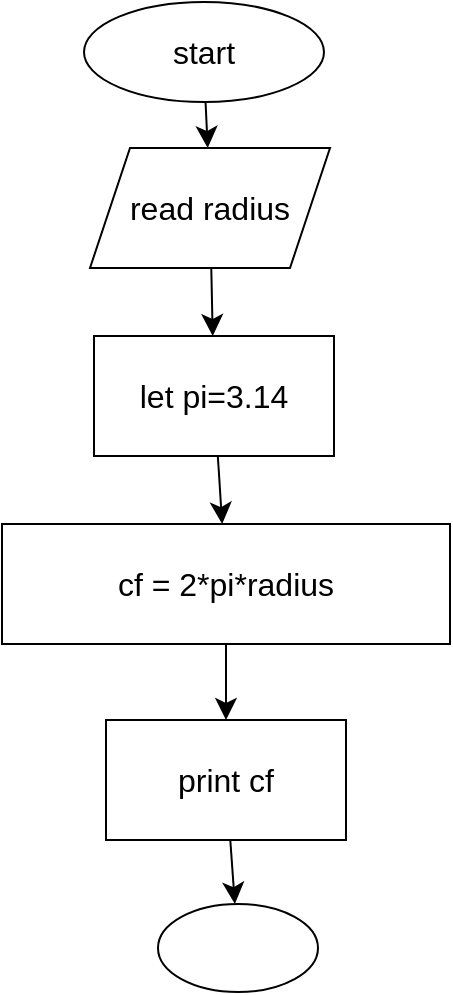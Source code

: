 <mxfile version="22.0.8" type="google">
  <diagram name="Page-1" id="47-gqoCu0vr_7fC-A2bo">
    <mxGraphModel dx="474" dy="1011" grid="0" gridSize="10" guides="1" tooltips="1" connect="1" arrows="1" fold="1" page="0" pageScale="1" pageWidth="850" pageHeight="1100" math="0" shadow="0">
      <root>
        <mxCell id="0" />
        <mxCell id="1" parent="0" />
        <mxCell id="Vt0k-fAMAYBKt453Sh5H-3" value="" style="edgeStyle=none;curved=1;rounded=0;orthogonalLoop=1;jettySize=auto;html=1;fontSize=12;startSize=8;endSize=8;" edge="1" parent="1" source="Vt0k-fAMAYBKt453Sh5H-1" target="Vt0k-fAMAYBKt453Sh5H-2">
          <mxGeometry relative="1" as="geometry" />
        </mxCell>
        <mxCell id="Vt0k-fAMAYBKt453Sh5H-1" value="start" style="ellipse;whiteSpace=wrap;html=1;fontSize=16;" vertex="1" parent="1">
          <mxGeometry x="268" y="-44" width="120" height="50" as="geometry" />
        </mxCell>
        <mxCell id="Vt0k-fAMAYBKt453Sh5H-5" value="" style="edgeStyle=none;curved=1;rounded=0;orthogonalLoop=1;jettySize=auto;html=1;fontSize=12;startSize=8;endSize=8;" edge="1" parent="1" source="Vt0k-fAMAYBKt453Sh5H-2" target="Vt0k-fAMAYBKt453Sh5H-4">
          <mxGeometry relative="1" as="geometry" />
        </mxCell>
        <mxCell id="Vt0k-fAMAYBKt453Sh5H-2" value="read radius" style="shape=parallelogram;perimeter=parallelogramPerimeter;whiteSpace=wrap;html=1;fixedSize=1;fontSize=16;" vertex="1" parent="1">
          <mxGeometry x="271" y="29" width="120" height="60" as="geometry" />
        </mxCell>
        <mxCell id="Vt0k-fAMAYBKt453Sh5H-7" value="" style="edgeStyle=none;curved=1;rounded=0;orthogonalLoop=1;jettySize=auto;html=1;fontSize=12;startSize=8;endSize=8;" edge="1" parent="1" source="Vt0k-fAMAYBKt453Sh5H-4" target="Vt0k-fAMAYBKt453Sh5H-6">
          <mxGeometry relative="1" as="geometry" />
        </mxCell>
        <mxCell id="Vt0k-fAMAYBKt453Sh5H-4" value="let pi=3.14" style="whiteSpace=wrap;html=1;fontSize=16;" vertex="1" parent="1">
          <mxGeometry x="273" y="123" width="120" height="60" as="geometry" />
        </mxCell>
        <mxCell id="Vt0k-fAMAYBKt453Sh5H-9" value="" style="edgeStyle=none;curved=1;rounded=0;orthogonalLoop=1;jettySize=auto;html=1;fontSize=12;startSize=8;endSize=8;" edge="1" parent="1" source="Vt0k-fAMAYBKt453Sh5H-6" target="Vt0k-fAMAYBKt453Sh5H-8">
          <mxGeometry relative="1" as="geometry" />
        </mxCell>
        <mxCell id="Vt0k-fAMAYBKt453Sh5H-6" value="cf = 2*pi*radius" style="whiteSpace=wrap;html=1;fontSize=16;" vertex="1" parent="1">
          <mxGeometry x="227" y="217" width="224" height="60" as="geometry" />
        </mxCell>
        <mxCell id="Vt0k-fAMAYBKt453Sh5H-12" value="" style="edgeStyle=none;curved=1;rounded=0;orthogonalLoop=1;jettySize=auto;html=1;fontSize=12;startSize=8;endSize=8;" edge="1" parent="1" source="Vt0k-fAMAYBKt453Sh5H-8" target="Vt0k-fAMAYBKt453Sh5H-11">
          <mxGeometry relative="1" as="geometry" />
        </mxCell>
        <mxCell id="Vt0k-fAMAYBKt453Sh5H-8" value="print cf" style="whiteSpace=wrap;html=1;fontSize=16;" vertex="1" parent="1">
          <mxGeometry x="279" y="315" width="120" height="60" as="geometry" />
        </mxCell>
        <mxCell id="Vt0k-fAMAYBKt453Sh5H-11" value="" style="ellipse;whiteSpace=wrap;html=1;fontSize=16;" vertex="1" parent="1">
          <mxGeometry x="305" y="407" width="80" height="44" as="geometry" />
        </mxCell>
      </root>
    </mxGraphModel>
  </diagram>
</mxfile>
